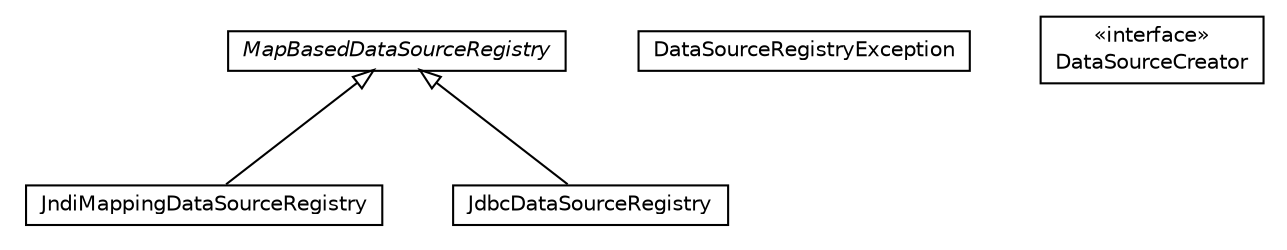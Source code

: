 #!/usr/local/bin/dot
#
# Class diagram 
# Generated by UMLGraph version R5_6_6-8-g8d7759 (http://www.umlgraph.org/)
#

digraph G {
	edge [fontname="Helvetica",fontsize=10,labelfontname="Helvetica",labelfontsize=10];
	node [fontname="Helvetica",fontsize=10,shape=plaintext];
	nodesep=0.25;
	ranksep=0.5;
	// org.dayatang.datasource4saas.dsregistry.MapBasedDataSourceRegistry
	c14738 [label=<<table title="org.dayatang.datasource4saas.dsregistry.MapBasedDataSourceRegistry" border="0" cellborder="1" cellspacing="0" cellpadding="2" port="p" href="./MapBasedDataSourceRegistry.html">
		<tr><td><table border="0" cellspacing="0" cellpadding="1">
<tr><td align="center" balign="center"><font face="Helvetica-Oblique"> MapBasedDataSourceRegistry </font></td></tr>
		</table></td></tr>
		</table>>, URL="./MapBasedDataSourceRegistry.html", fontname="Helvetica", fontcolor="black", fontsize=10.0];
	// org.dayatang.datasource4saas.dsregistry.JndiMappingDataSourceRegistry
	c14739 [label=<<table title="org.dayatang.datasource4saas.dsregistry.JndiMappingDataSourceRegistry" border="0" cellborder="1" cellspacing="0" cellpadding="2" port="p" href="./JndiMappingDataSourceRegistry.html">
		<tr><td><table border="0" cellspacing="0" cellpadding="1">
<tr><td align="center" balign="center"> JndiMappingDataSourceRegistry </td></tr>
		</table></td></tr>
		</table>>, URL="./JndiMappingDataSourceRegistry.html", fontname="Helvetica", fontcolor="black", fontsize=10.0];
	// org.dayatang.datasource4saas.dsregistry.JdbcDataSourceRegistry
	c14740 [label=<<table title="org.dayatang.datasource4saas.dsregistry.JdbcDataSourceRegistry" border="0" cellborder="1" cellspacing="0" cellpadding="2" port="p" href="./JdbcDataSourceRegistry.html">
		<tr><td><table border="0" cellspacing="0" cellpadding="1">
<tr><td align="center" balign="center"> JdbcDataSourceRegistry </td></tr>
		</table></td></tr>
		</table>>, URL="./JdbcDataSourceRegistry.html", fontname="Helvetica", fontcolor="black", fontsize=10.0];
	// org.dayatang.datasource4saas.dsregistry.DataSourceRegistryException
	c14741 [label=<<table title="org.dayatang.datasource4saas.dsregistry.DataSourceRegistryException" border="0" cellborder="1" cellspacing="0" cellpadding="2" port="p" href="./DataSourceRegistryException.html">
		<tr><td><table border="0" cellspacing="0" cellpadding="1">
<tr><td align="center" balign="center"> DataSourceRegistryException </td></tr>
		</table></td></tr>
		</table>>, URL="./DataSourceRegistryException.html", fontname="Helvetica", fontcolor="black", fontsize=10.0];
	// org.dayatang.datasource4saas.dsregistry.DataSourceCreator
	c14742 [label=<<table title="org.dayatang.datasource4saas.dsregistry.DataSourceCreator" border="0" cellborder="1" cellspacing="0" cellpadding="2" port="p" href="./DataSourceCreator.html">
		<tr><td><table border="0" cellspacing="0" cellpadding="1">
<tr><td align="center" balign="center"> &#171;interface&#187; </td></tr>
<tr><td align="center" balign="center"> DataSourceCreator </td></tr>
		</table></td></tr>
		</table>>, URL="./DataSourceCreator.html", fontname="Helvetica", fontcolor="black", fontsize=10.0];
	//org.dayatang.datasource4saas.dsregistry.JndiMappingDataSourceRegistry extends org.dayatang.datasource4saas.dsregistry.MapBasedDataSourceRegistry
	c14738:p -> c14739:p [dir=back,arrowtail=empty];
	//org.dayatang.datasource4saas.dsregistry.JdbcDataSourceRegistry extends org.dayatang.datasource4saas.dsregistry.MapBasedDataSourceRegistry
	c14738:p -> c14740:p [dir=back,arrowtail=empty];
}

